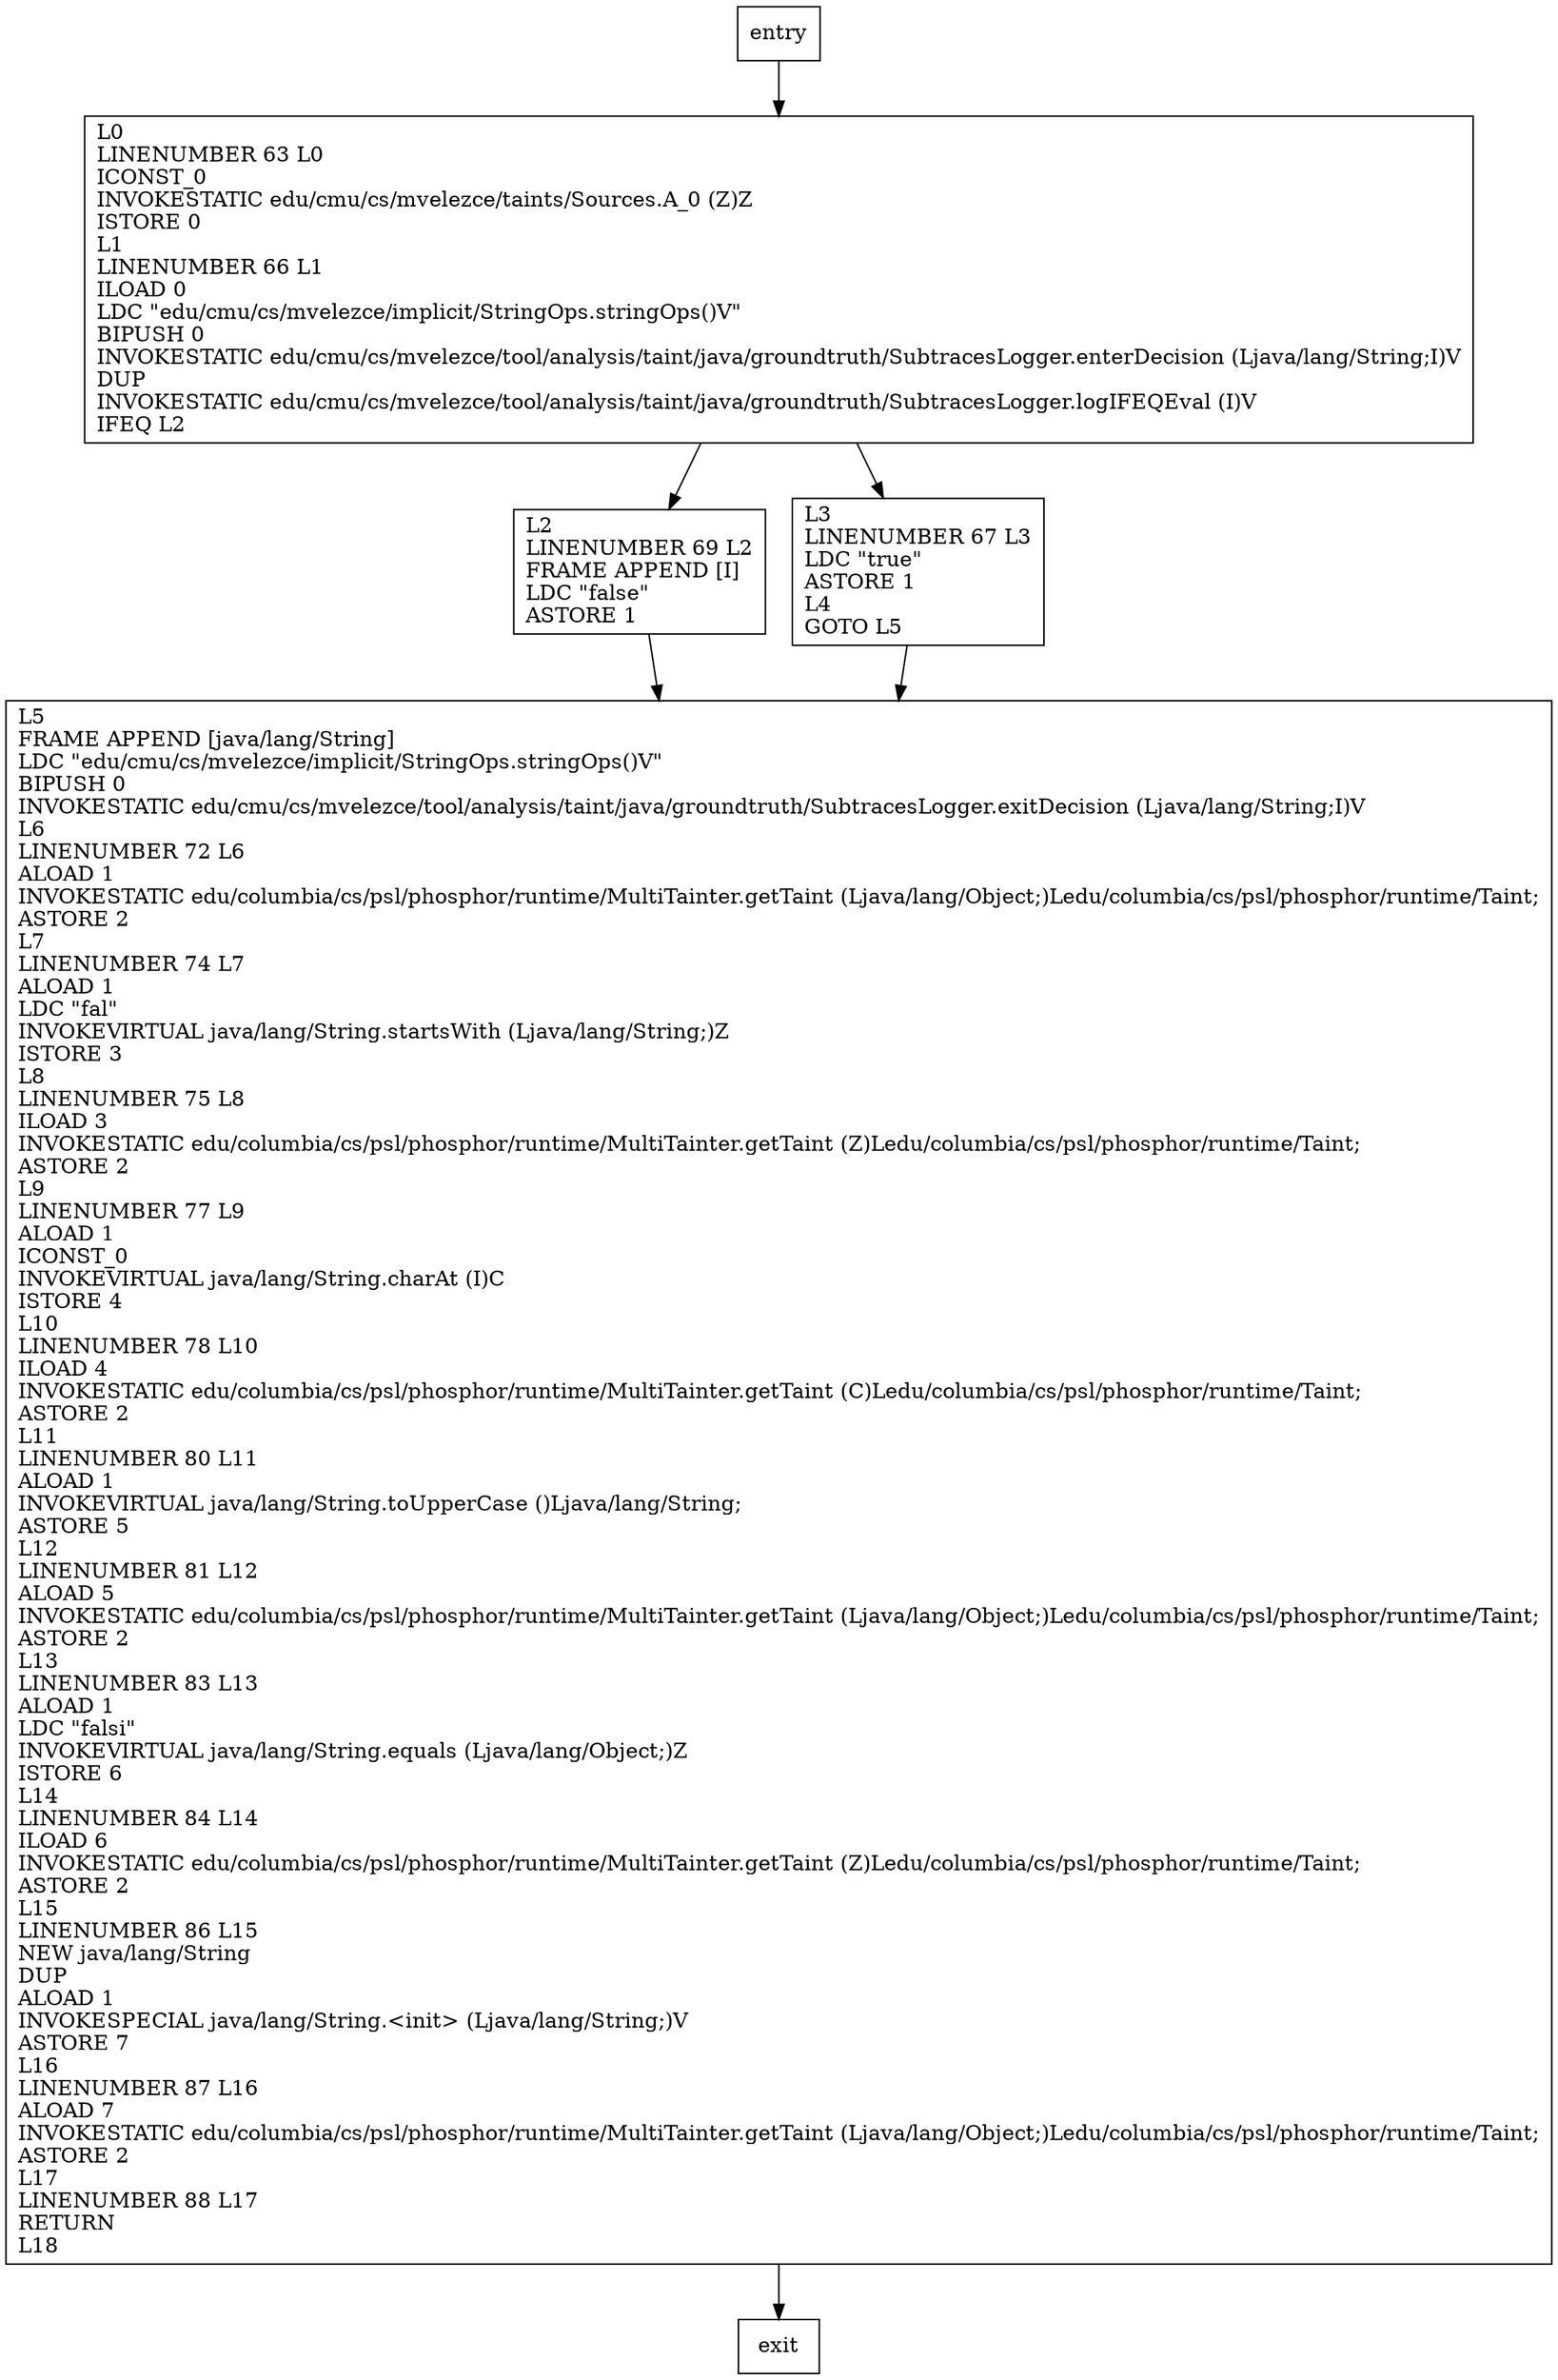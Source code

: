 digraph stringOps {
node [shape=record];
272040599 [label="L5\lFRAME APPEND [java/lang/String]\lLDC \"edu/cmu/cs/mvelezce/implicit/StringOps.stringOps()V\"\lBIPUSH 0\lINVOKESTATIC edu/cmu/cs/mvelezce/tool/analysis/taint/java/groundtruth/SubtracesLogger.exitDecision (Ljava/lang/String;I)V\lL6\lLINENUMBER 72 L6\lALOAD 1\lINVOKESTATIC edu/columbia/cs/psl/phosphor/runtime/MultiTainter.getTaint (Ljava/lang/Object;)Ledu/columbia/cs/psl/phosphor/runtime/Taint;\lASTORE 2\lL7\lLINENUMBER 74 L7\lALOAD 1\lLDC \"fal\"\lINVOKEVIRTUAL java/lang/String.startsWith (Ljava/lang/String;)Z\lISTORE 3\lL8\lLINENUMBER 75 L8\lILOAD 3\lINVOKESTATIC edu/columbia/cs/psl/phosphor/runtime/MultiTainter.getTaint (Z)Ledu/columbia/cs/psl/phosphor/runtime/Taint;\lASTORE 2\lL9\lLINENUMBER 77 L9\lALOAD 1\lICONST_0\lINVOKEVIRTUAL java/lang/String.charAt (I)C\lISTORE 4\lL10\lLINENUMBER 78 L10\lILOAD 4\lINVOKESTATIC edu/columbia/cs/psl/phosphor/runtime/MultiTainter.getTaint (C)Ledu/columbia/cs/psl/phosphor/runtime/Taint;\lASTORE 2\lL11\lLINENUMBER 80 L11\lALOAD 1\lINVOKEVIRTUAL java/lang/String.toUpperCase ()Ljava/lang/String;\lASTORE 5\lL12\lLINENUMBER 81 L12\lALOAD 5\lINVOKESTATIC edu/columbia/cs/psl/phosphor/runtime/MultiTainter.getTaint (Ljava/lang/Object;)Ledu/columbia/cs/psl/phosphor/runtime/Taint;\lASTORE 2\lL13\lLINENUMBER 83 L13\lALOAD 1\lLDC \"falsi\"\lINVOKEVIRTUAL java/lang/String.equals (Ljava/lang/Object;)Z\lISTORE 6\lL14\lLINENUMBER 84 L14\lILOAD 6\lINVOKESTATIC edu/columbia/cs/psl/phosphor/runtime/MultiTainter.getTaint (Z)Ledu/columbia/cs/psl/phosphor/runtime/Taint;\lASTORE 2\lL15\lLINENUMBER 86 L15\lNEW java/lang/String\lDUP\lALOAD 1\lINVOKESPECIAL java/lang/String.\<init\> (Ljava/lang/String;)V\lASTORE 7\lL16\lLINENUMBER 87 L16\lALOAD 7\lINVOKESTATIC edu/columbia/cs/psl/phosphor/runtime/MultiTainter.getTaint (Ljava/lang/Object;)Ledu/columbia/cs/psl/phosphor/runtime/Taint;\lASTORE 2\lL17\lLINENUMBER 88 L17\lRETURN\lL18\l"];
1006466023 [label="L2\lLINENUMBER 69 L2\lFRAME APPEND [I]\lLDC \"false\"\lASTORE 1\l"];
857889666 [label="L3\lLINENUMBER 67 L3\lLDC \"true\"\lASTORE 1\lL4\lGOTO L5\l"];
1468850738 [label="L0\lLINENUMBER 63 L0\lICONST_0\lINVOKESTATIC edu/cmu/cs/mvelezce/taints/Sources.A_0 (Z)Z\lISTORE 0\lL1\lLINENUMBER 66 L1\lILOAD 0\lLDC \"edu/cmu/cs/mvelezce/implicit/StringOps.stringOps()V\"\lBIPUSH 0\lINVOKESTATIC edu/cmu/cs/mvelezce/tool/analysis/taint/java/groundtruth/SubtracesLogger.enterDecision (Ljava/lang/String;I)V\lDUP\lINVOKESTATIC edu/cmu/cs/mvelezce/tool/analysis/taint/java/groundtruth/SubtracesLogger.logIFEQEval (I)V\lIFEQ L2\l"];
entry;
exit;
entry -> 1468850738;
272040599 -> exit;
1006466023 -> 272040599;
857889666 -> 272040599;
1468850738 -> 1006466023;
1468850738 -> 857889666;
}
